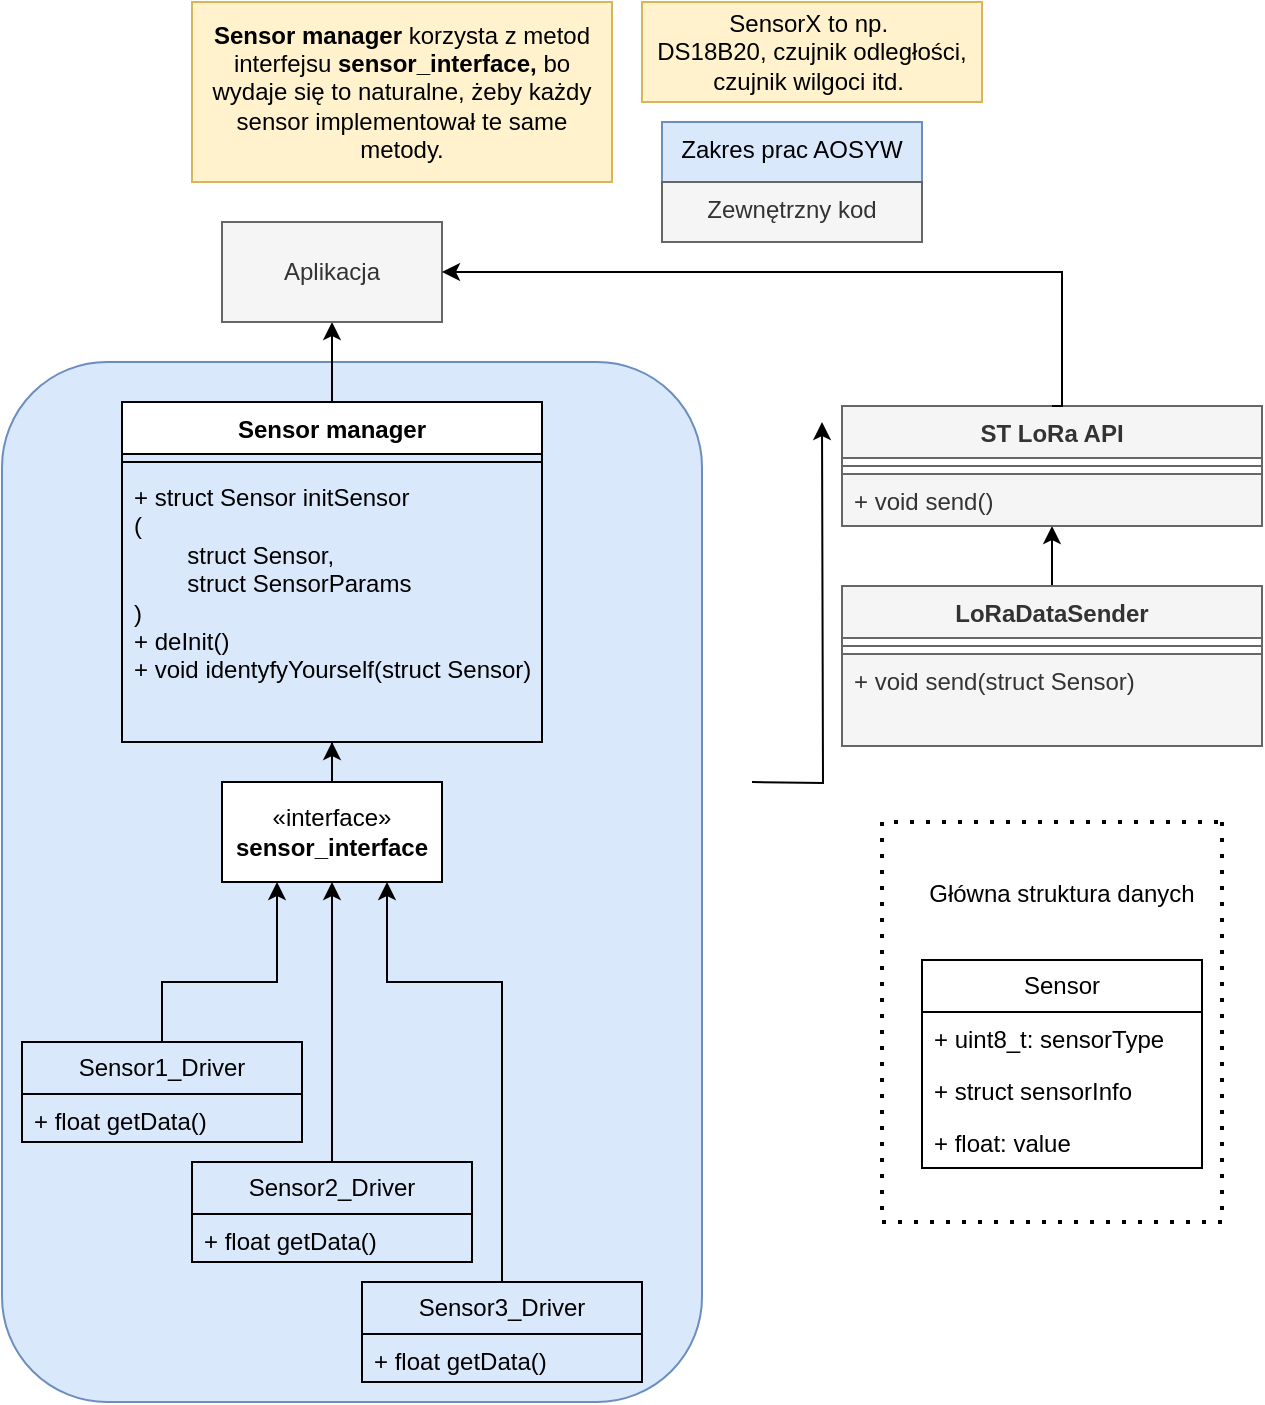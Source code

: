 <mxfile version="24.8.4">
  <diagram name="Strona-1" id="d3hz79AMzxm93IKhO-Xu">
    <mxGraphModel dx="1195" dy="715" grid="1" gridSize="10" guides="1" tooltips="1" connect="1" arrows="1" fold="1" page="1" pageScale="1" pageWidth="827" pageHeight="1169" math="0" shadow="0">
      <root>
        <mxCell id="0" />
        <mxCell id="1" parent="0" />
        <mxCell id="lOrRhD0jlnay-Y0nVHKu-5" value="" style="rounded=1;whiteSpace=wrap;html=1;fillColor=#dae8fc;strokeColor=#6c8ebf;" vertex="1" parent="1">
          <mxGeometry x="40" y="210" width="350" height="520" as="geometry" />
        </mxCell>
        <mxCell id="XHUpXX6ooJ_JrjNLb9Ou-18" style="edgeStyle=orthogonalEdgeStyle;rounded=0;orthogonalLoop=1;jettySize=auto;html=1;exitX=0.5;exitY=0;exitDx=0;exitDy=0;" parent="1" target="XHUpXX6ooJ_JrjNLb9Ou-9" edge="1">
          <mxGeometry relative="1" as="geometry">
            <mxPoint x="450" y="240" as="targetPoint" />
            <mxPoint x="415" y="420" as="sourcePoint" />
          </mxGeometry>
        </mxCell>
        <mxCell id="XHUpXX6ooJ_JrjNLb9Ou-8" value="" style="endArrow=none;dashed=1;html=1;dashPattern=1 3;strokeWidth=2;rounded=0;" parent="1" edge="1">
          <mxGeometry width="50" height="50" relative="1" as="geometry">
            <mxPoint x="650" y="440" as="sourcePoint" />
            <mxPoint x="650" y="440" as="targetPoint" />
            <Array as="points">
              <mxPoint x="650" y="540" />
              <mxPoint x="650" y="640" />
              <mxPoint x="560" y="640" />
              <mxPoint x="480" y="640" />
              <mxPoint x="480" y="440" />
              <mxPoint x="560" y="440" />
            </Array>
          </mxGeometry>
        </mxCell>
        <mxCell id="XHUpXX6ooJ_JrjNLb9Ou-17" value="Główna struktura danych" style="text;html=1;align=center;verticalAlign=middle;whiteSpace=wrap;rounded=0;" parent="1" vertex="1">
          <mxGeometry x="500" y="461" width="140" height="30" as="geometry" />
        </mxCell>
        <mxCell id="XHUpXX6ooJ_JrjNLb9Ou-47" style="edgeStyle=orthogonalEdgeStyle;rounded=0;orthogonalLoop=1;jettySize=auto;html=1;entryX=0.5;entryY=1;entryDx=0;entryDy=0;" parent="1" source="XHUpXX6ooJ_JrjNLb9Ou-20" target="XHUpXX6ooJ_JrjNLb9Ou-42" edge="1">
          <mxGeometry relative="1" as="geometry">
            <Array as="points">
              <mxPoint x="205" y="570" />
              <mxPoint x="205" y="570" />
            </Array>
          </mxGeometry>
        </mxCell>
        <mxCell id="XHUpXX6ooJ_JrjNLb9Ou-20" value="Sensor2_Driver" style="swimlane;fontStyle=0;childLayout=stackLayout;horizontal=1;startSize=26;fillColor=none;horizontalStack=0;resizeParent=1;resizeParentMax=0;resizeLast=0;collapsible=1;marginBottom=0;whiteSpace=wrap;html=1;" parent="1" vertex="1">
          <mxGeometry x="135" y="610" width="140" height="50" as="geometry" />
        </mxCell>
        <mxCell id="XHUpXX6ooJ_JrjNLb9Ou-21" value="+ float getData()" style="text;strokeColor=none;fillColor=none;align=left;verticalAlign=top;spacingLeft=4;spacingRight=4;overflow=hidden;rotatable=0;points=[[0,0.5],[1,0.5]];portConstraint=eastwest;whiteSpace=wrap;html=1;" parent="XHUpXX6ooJ_JrjNLb9Ou-20" vertex="1">
          <mxGeometry y="26" width="140" height="24" as="geometry" />
        </mxCell>
        <mxCell id="XHUpXX6ooJ_JrjNLb9Ou-46" style="edgeStyle=orthogonalEdgeStyle;rounded=0;orthogonalLoop=1;jettySize=auto;html=1;exitX=0.5;exitY=0;exitDx=0;exitDy=0;entryX=0.25;entryY=1;entryDx=0;entryDy=0;" parent="1" source="XHUpXX6ooJ_JrjNLb9Ou-24" target="XHUpXX6ooJ_JrjNLb9Ou-42" edge="1">
          <mxGeometry relative="1" as="geometry">
            <Array as="points">
              <mxPoint x="120" y="520" />
              <mxPoint x="178" y="520" />
            </Array>
          </mxGeometry>
        </mxCell>
        <mxCell id="XHUpXX6ooJ_JrjNLb9Ou-24" value="Sensor1_Driver" style="swimlane;fontStyle=0;childLayout=stackLayout;horizontal=1;startSize=26;fillColor=none;horizontalStack=0;resizeParent=1;resizeParentMax=0;resizeLast=0;collapsible=1;marginBottom=0;whiteSpace=wrap;html=1;" parent="1" vertex="1">
          <mxGeometry x="50" y="550" width="140" height="50" as="geometry" />
        </mxCell>
        <mxCell id="XHUpXX6ooJ_JrjNLb9Ou-26" value="+ float getData()" style="text;strokeColor=none;fillColor=none;align=left;verticalAlign=top;spacingLeft=4;spacingRight=4;overflow=hidden;rotatable=0;points=[[0,0.5],[1,0.5]];portConstraint=eastwest;whiteSpace=wrap;html=1;" parent="XHUpXX6ooJ_JrjNLb9Ou-24" vertex="1">
          <mxGeometry y="26" width="140" height="24" as="geometry" />
        </mxCell>
        <mxCell id="XHUpXX6ooJ_JrjNLb9Ou-28" value="Sensor3_Driver" style="swimlane;fontStyle=0;childLayout=stackLayout;horizontal=1;startSize=26;fillColor=none;horizontalStack=0;resizeParent=1;resizeParentMax=0;resizeLast=0;collapsible=1;marginBottom=0;whiteSpace=wrap;html=1;" parent="1" vertex="1">
          <mxGeometry x="220" y="670" width="140" height="50" as="geometry" />
        </mxCell>
        <mxCell id="XHUpXX6ooJ_JrjNLb9Ou-29" value="+ float getData()" style="text;strokeColor=none;fillColor=none;align=left;verticalAlign=top;spacingLeft=4;spacingRight=4;overflow=hidden;rotatable=0;points=[[0,0.5],[1,0.5]];portConstraint=eastwest;whiteSpace=wrap;html=1;" parent="XHUpXX6ooJ_JrjNLb9Ou-28" vertex="1">
          <mxGeometry y="26" width="140" height="24" as="geometry" />
        </mxCell>
        <mxCell id="XHUpXX6ooJ_JrjNLb9Ou-49" style="edgeStyle=orthogonalEdgeStyle;rounded=0;orthogonalLoop=1;jettySize=auto;html=1;exitX=0.5;exitY=0;exitDx=0;exitDy=0;" parent="1" source="XHUpXX6ooJ_JrjNLb9Ou-42" target="XHUpXX6ooJ_JrjNLb9Ou-43" edge="1">
          <mxGeometry relative="1" as="geometry" />
        </mxCell>
        <mxCell id="XHUpXX6ooJ_JrjNLb9Ou-42" value="«interface»&lt;br&gt;&lt;b&gt;sensor_interface&lt;/b&gt;" style="html=1;whiteSpace=wrap;" parent="1" vertex="1">
          <mxGeometry x="150" y="420" width="110" height="50" as="geometry" />
        </mxCell>
        <mxCell id="lOrRhD0jlnay-Y0nVHKu-2" style="edgeStyle=orthogonalEdgeStyle;rounded=0;orthogonalLoop=1;jettySize=auto;html=1;exitX=0.5;exitY=0;exitDx=0;exitDy=0;entryX=0.5;entryY=1;entryDx=0;entryDy=0;" edge="1" parent="1" source="XHUpXX6ooJ_JrjNLb9Ou-43" target="lOrRhD0jlnay-Y0nVHKu-1">
          <mxGeometry relative="1" as="geometry" />
        </mxCell>
        <mxCell id="XHUpXX6ooJ_JrjNLb9Ou-43" value="Sensor manager" style="swimlane;fontStyle=1;align=center;verticalAlign=top;childLayout=stackLayout;horizontal=1;startSize=26;horizontalStack=0;resizeParent=1;resizeParentMax=0;resizeLast=0;collapsible=1;marginBottom=0;whiteSpace=wrap;html=1;" parent="1" vertex="1">
          <mxGeometry x="100" y="230" width="210" height="170" as="geometry">
            <mxRectangle x="335" y="320" width="100" height="30" as="alternateBounds" />
          </mxGeometry>
        </mxCell>
        <mxCell id="XHUpXX6ooJ_JrjNLb9Ou-44" value="" style="line;strokeWidth=1;fillColor=none;align=left;verticalAlign=middle;spacingTop=-1;spacingLeft=3;spacingRight=3;rotatable=0;labelPosition=right;points=[];portConstraint=eastwest;strokeColor=inherit;" parent="XHUpXX6ooJ_JrjNLb9Ou-43" vertex="1">
          <mxGeometry y="26" width="210" height="8" as="geometry" />
        </mxCell>
        <mxCell id="XHUpXX6ooJ_JrjNLb9Ou-45" value="+ struct Sensor initSensor&lt;div&gt;(&lt;div&gt;&lt;span style=&quot;white-space: pre;&quot;&gt;&#x9;&lt;/span&gt;struct Sensor,&amp;nbsp;&lt;/div&gt;&lt;div&gt;&lt;span style=&quot;white-space: pre;&quot;&gt;&#x9;&lt;/span&gt;struct SensorParams&lt;/div&gt;&lt;div&gt;)&lt;/div&gt;&lt;/div&gt;&lt;div&gt;+ deInit()&lt;/div&gt;&lt;div&gt;+ void identyfyYourself(&lt;span style=&quot;background-color: initial;&quot;&gt;struct Sensor)&lt;/span&gt;&lt;/div&gt;" style="text;align=left;verticalAlign=top;spacingLeft=4;spacingRight=4;overflow=hidden;rotatable=0;points=[[0,0.5],[1,0.5]];portConstraint=eastwest;whiteSpace=wrap;html=1;" parent="XHUpXX6ooJ_JrjNLb9Ou-43" vertex="1">
          <mxGeometry y="34" width="210" height="136" as="geometry" />
        </mxCell>
        <mxCell id="XHUpXX6ooJ_JrjNLb9Ou-48" style="edgeStyle=orthogonalEdgeStyle;rounded=0;orthogonalLoop=1;jettySize=auto;html=1;entryX=0.75;entryY=1;entryDx=0;entryDy=0;" parent="1" source="XHUpXX6ooJ_JrjNLb9Ou-28" target="XHUpXX6ooJ_JrjNLb9Ou-42" edge="1">
          <mxGeometry relative="1" as="geometry">
            <Array as="points">
              <mxPoint x="290" y="520" />
              <mxPoint x="233" y="520" />
            </Array>
          </mxGeometry>
        </mxCell>
        <mxCell id="XHUpXX6ooJ_JrjNLb9Ou-76" style="edgeStyle=orthogonalEdgeStyle;rounded=0;orthogonalLoop=1;jettySize=auto;html=1;" parent="1" source="XHUpXX6ooJ_JrjNLb9Ou-67" target="XHUpXX6ooJ_JrjNLb9Ou-83" edge="1">
          <mxGeometry relative="1" as="geometry">
            <mxPoint x="515.034" y="112" as="targetPoint" />
          </mxGeometry>
        </mxCell>
        <mxCell id="XHUpXX6ooJ_JrjNLb9Ou-67" value="LoRaDataSender" style="swimlane;fontStyle=1;align=center;verticalAlign=top;childLayout=stackLayout;horizontal=1;startSize=26;horizontalStack=0;resizeParent=1;resizeParentMax=0;resizeLast=0;collapsible=1;marginBottom=0;whiteSpace=wrap;html=1;fillColor=#f5f5f5;fontColor=#333333;strokeColor=#666666;" parent="1" vertex="1">
          <mxGeometry x="460" y="322" width="210" height="80" as="geometry">
            <mxRectangle x="335" y="320" width="100" height="30" as="alternateBounds" />
          </mxGeometry>
        </mxCell>
        <mxCell id="XHUpXX6ooJ_JrjNLb9Ou-68" value="" style="line;strokeWidth=1;fillColor=none;align=left;verticalAlign=middle;spacingTop=-1;spacingLeft=3;spacingRight=3;rotatable=0;labelPosition=right;points=[];portConstraint=eastwest;strokeColor=inherit;" parent="XHUpXX6ooJ_JrjNLb9Ou-67" vertex="1">
          <mxGeometry y="26" width="210" height="8" as="geometry" />
        </mxCell>
        <mxCell id="XHUpXX6ooJ_JrjNLb9Ou-69" value="+ void send&lt;span style=&quot;background-color: initial;&quot;&gt;(&lt;/span&gt;&lt;span style=&quot;background-color: initial;&quot;&gt;struct Sensor)&lt;/span&gt;" style="text;strokeColor=#666666;fillColor=#f5f5f5;align=left;verticalAlign=top;spacingLeft=4;spacingRight=4;overflow=hidden;rotatable=0;points=[[0,0.5],[1,0.5]];portConstraint=eastwest;whiteSpace=wrap;html=1;fontColor=#333333;" parent="XHUpXX6ooJ_JrjNLb9Ou-67" vertex="1">
          <mxGeometry y="34" width="210" height="46" as="geometry" />
        </mxCell>
        <mxCell id="XHUpXX6ooJ_JrjNLb9Ou-70" value="Sensor" style="swimlane;fontStyle=0;childLayout=stackLayout;horizontal=1;startSize=26;fillColor=none;horizontalStack=0;resizeParent=1;resizeParentMax=0;resizeLast=0;collapsible=1;marginBottom=0;whiteSpace=wrap;html=1;" parent="1" vertex="1">
          <mxGeometry x="500" y="509" width="140" height="104" as="geometry" />
        </mxCell>
        <mxCell id="XHUpXX6ooJ_JrjNLb9Ou-71" value="+ uint8_t: sensorType" style="text;strokeColor=none;fillColor=none;align=left;verticalAlign=top;spacingLeft=4;spacingRight=4;overflow=hidden;rotatable=0;points=[[0,0.5],[1,0.5]];portConstraint=eastwest;whiteSpace=wrap;html=1;" parent="XHUpXX6ooJ_JrjNLb9Ou-70" vertex="1">
          <mxGeometry y="26" width="140" height="26" as="geometry" />
        </mxCell>
        <mxCell id="XHUpXX6ooJ_JrjNLb9Ou-72" value="+ struct sensorInfo" style="text;strokeColor=none;fillColor=none;align=left;verticalAlign=top;spacingLeft=4;spacingRight=4;overflow=hidden;rotatable=0;points=[[0,0.5],[1,0.5]];portConstraint=eastwest;whiteSpace=wrap;html=1;" parent="XHUpXX6ooJ_JrjNLb9Ou-70" vertex="1">
          <mxGeometry y="52" width="140" height="26" as="geometry" />
        </mxCell>
        <mxCell id="XHUpXX6ooJ_JrjNLb9Ou-73" value="+ float: value" style="text;strokeColor=none;fillColor=none;align=left;verticalAlign=top;spacingLeft=4;spacingRight=4;overflow=hidden;rotatable=0;points=[[0,0.5],[1,0.5]];portConstraint=eastwest;whiteSpace=wrap;html=1;" parent="XHUpXX6ooJ_JrjNLb9Ou-70" vertex="1">
          <mxGeometry y="78" width="140" height="26" as="geometry" />
        </mxCell>
        <mxCell id="XHUpXX6ooJ_JrjNLb9Ou-79" value="&lt;b&gt;Sensor manager&amp;nbsp;&lt;/b&gt;korzysta z metod interfejsu&amp;nbsp;&lt;b&gt;sensor_interface, &lt;/b&gt;bo wydaje się to naturalne, żeby każdy sensor implementował te same metody." style="text;html=1;align=center;verticalAlign=middle;whiteSpace=wrap;rounded=0;labelBorderColor=none;fillColor=#fff2cc;strokeColor=#d6b656;" parent="1" vertex="1">
          <mxGeometry x="135" y="30" width="210" height="90" as="geometry" />
        </mxCell>
        <mxCell id="XHUpXX6ooJ_JrjNLb9Ou-83" value="ST LoRa API" style="swimlane;fontStyle=1;align=center;verticalAlign=top;childLayout=stackLayout;horizontal=1;startSize=26;horizontalStack=0;resizeParent=1;resizeParentMax=0;resizeLast=0;collapsible=1;marginBottom=0;whiteSpace=wrap;html=1;fillColor=#f5f5f5;fontColor=#333333;strokeColor=#666666;" parent="1" vertex="1">
          <mxGeometry x="460" y="232" width="210" height="60" as="geometry">
            <mxRectangle x="335" y="320" width="100" height="30" as="alternateBounds" />
          </mxGeometry>
        </mxCell>
        <mxCell id="XHUpXX6ooJ_JrjNLb9Ou-84" value="" style="line;strokeWidth=1;fillColor=none;align=left;verticalAlign=middle;spacingTop=-1;spacingLeft=3;spacingRight=3;rotatable=0;labelPosition=right;points=[];portConstraint=eastwest;strokeColor=inherit;" parent="XHUpXX6ooJ_JrjNLb9Ou-83" vertex="1">
          <mxGeometry y="26" width="210" height="8" as="geometry" />
        </mxCell>
        <mxCell id="XHUpXX6ooJ_JrjNLb9Ou-85" value="+ void send&lt;span style=&quot;background-color: initial;&quot;&gt;(&lt;/span&gt;&lt;span style=&quot;background-color: initial;&quot;&gt;)&lt;/span&gt;" style="text;strokeColor=#666666;fillColor=#f5f5f5;align=left;verticalAlign=top;spacingLeft=4;spacingRight=4;overflow=hidden;rotatable=0;points=[[0,0.5],[1,0.5]];portConstraint=eastwest;whiteSpace=wrap;html=1;fontColor=#333333;" parent="XHUpXX6ooJ_JrjNLb9Ou-83" vertex="1">
          <mxGeometry y="34" width="210" height="26" as="geometry" />
        </mxCell>
        <mxCell id="XHUpXX6ooJ_JrjNLb9Ou-91" value="SensorX to np.&amp;nbsp;&lt;div&gt;DS18B20, czujnik odległości, czujnik wilgoci itd.&amp;nbsp;&lt;/div&gt;" style="text;html=1;align=center;verticalAlign=middle;whiteSpace=wrap;rounded=0;labelBorderColor=none;fillColor=#fff2cc;strokeColor=#d6b656;" parent="1" vertex="1">
          <mxGeometry x="360" y="30" width="170" height="50" as="geometry" />
        </mxCell>
        <mxCell id="lOrRhD0jlnay-Y0nVHKu-1" value="Aplikacja" style="html=1;whiteSpace=wrap;fillColor=#f5f5f5;fontColor=#333333;strokeColor=#666666;" vertex="1" parent="1">
          <mxGeometry x="150" y="140" width="110" height="50" as="geometry" />
        </mxCell>
        <mxCell id="lOrRhD0jlnay-Y0nVHKu-3" style="edgeStyle=orthogonalEdgeStyle;rounded=0;orthogonalLoop=1;jettySize=auto;html=1;exitX=0.5;exitY=0;exitDx=0;exitDy=0;entryX=1;entryY=0.5;entryDx=0;entryDy=0;" edge="1" parent="1" source="XHUpXX6ooJ_JrjNLb9Ou-83" target="lOrRhD0jlnay-Y0nVHKu-1">
          <mxGeometry relative="1" as="geometry">
            <mxPoint x="320" y="190" as="targetPoint" />
            <Array as="points">
              <mxPoint x="570" y="232" />
              <mxPoint x="570" y="165" />
            </Array>
          </mxGeometry>
        </mxCell>
        <mxCell id="lOrRhD0jlnay-Y0nVHKu-7" value="Zakres prac AOSYW&lt;div&gt;&lt;br&gt;&lt;/div&gt;" style="text;html=1;align=center;verticalAlign=top;whiteSpace=wrap;rounded=0;fillColor=#dae8fc;strokeColor=#6c8ebf;" vertex="1" parent="1">
          <mxGeometry x="370" y="90" width="130" height="30" as="geometry" />
        </mxCell>
        <mxCell id="lOrRhD0jlnay-Y0nVHKu-8" value="&lt;div&gt;Zewnętrzny kod&lt;/div&gt;" style="text;html=1;align=center;verticalAlign=top;whiteSpace=wrap;rounded=0;strokeColor=#666666;fillColor=#f5f5f5;fontColor=#333333;" vertex="1" parent="1">
          <mxGeometry x="370" y="120" width="130" height="30" as="geometry" />
        </mxCell>
      </root>
    </mxGraphModel>
  </diagram>
</mxfile>
